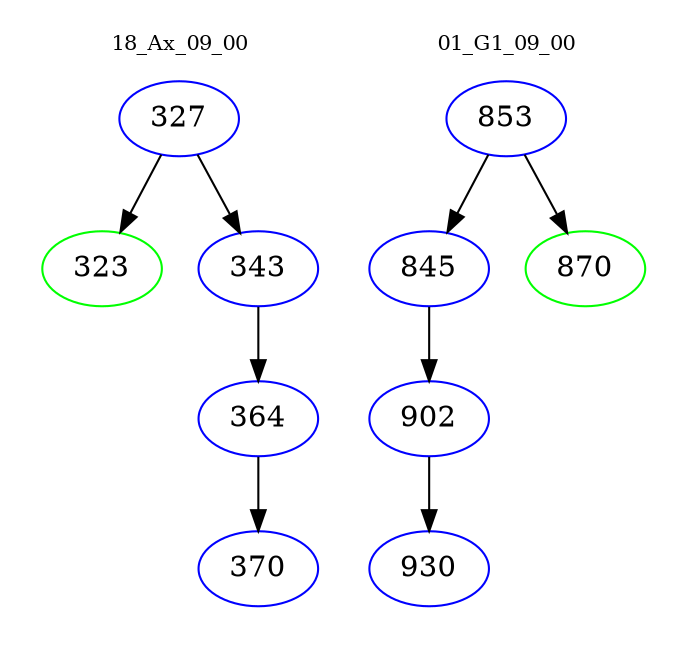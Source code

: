 digraph{
subgraph cluster_0 {
color = white
label = "18_Ax_09_00";
fontsize=10;
T0_327 [label="327", color="blue"]
T0_327 -> T0_323 [color="black"]
T0_323 [label="323", color="green"]
T0_327 -> T0_343 [color="black"]
T0_343 [label="343", color="blue"]
T0_343 -> T0_364 [color="black"]
T0_364 [label="364", color="blue"]
T0_364 -> T0_370 [color="black"]
T0_370 [label="370", color="blue"]
}
subgraph cluster_1 {
color = white
label = "01_G1_09_00";
fontsize=10;
T1_853 [label="853", color="blue"]
T1_853 -> T1_845 [color="black"]
T1_845 [label="845", color="blue"]
T1_845 -> T1_902 [color="black"]
T1_902 [label="902", color="blue"]
T1_902 -> T1_930 [color="black"]
T1_930 [label="930", color="blue"]
T1_853 -> T1_870 [color="black"]
T1_870 [label="870", color="green"]
}
}
